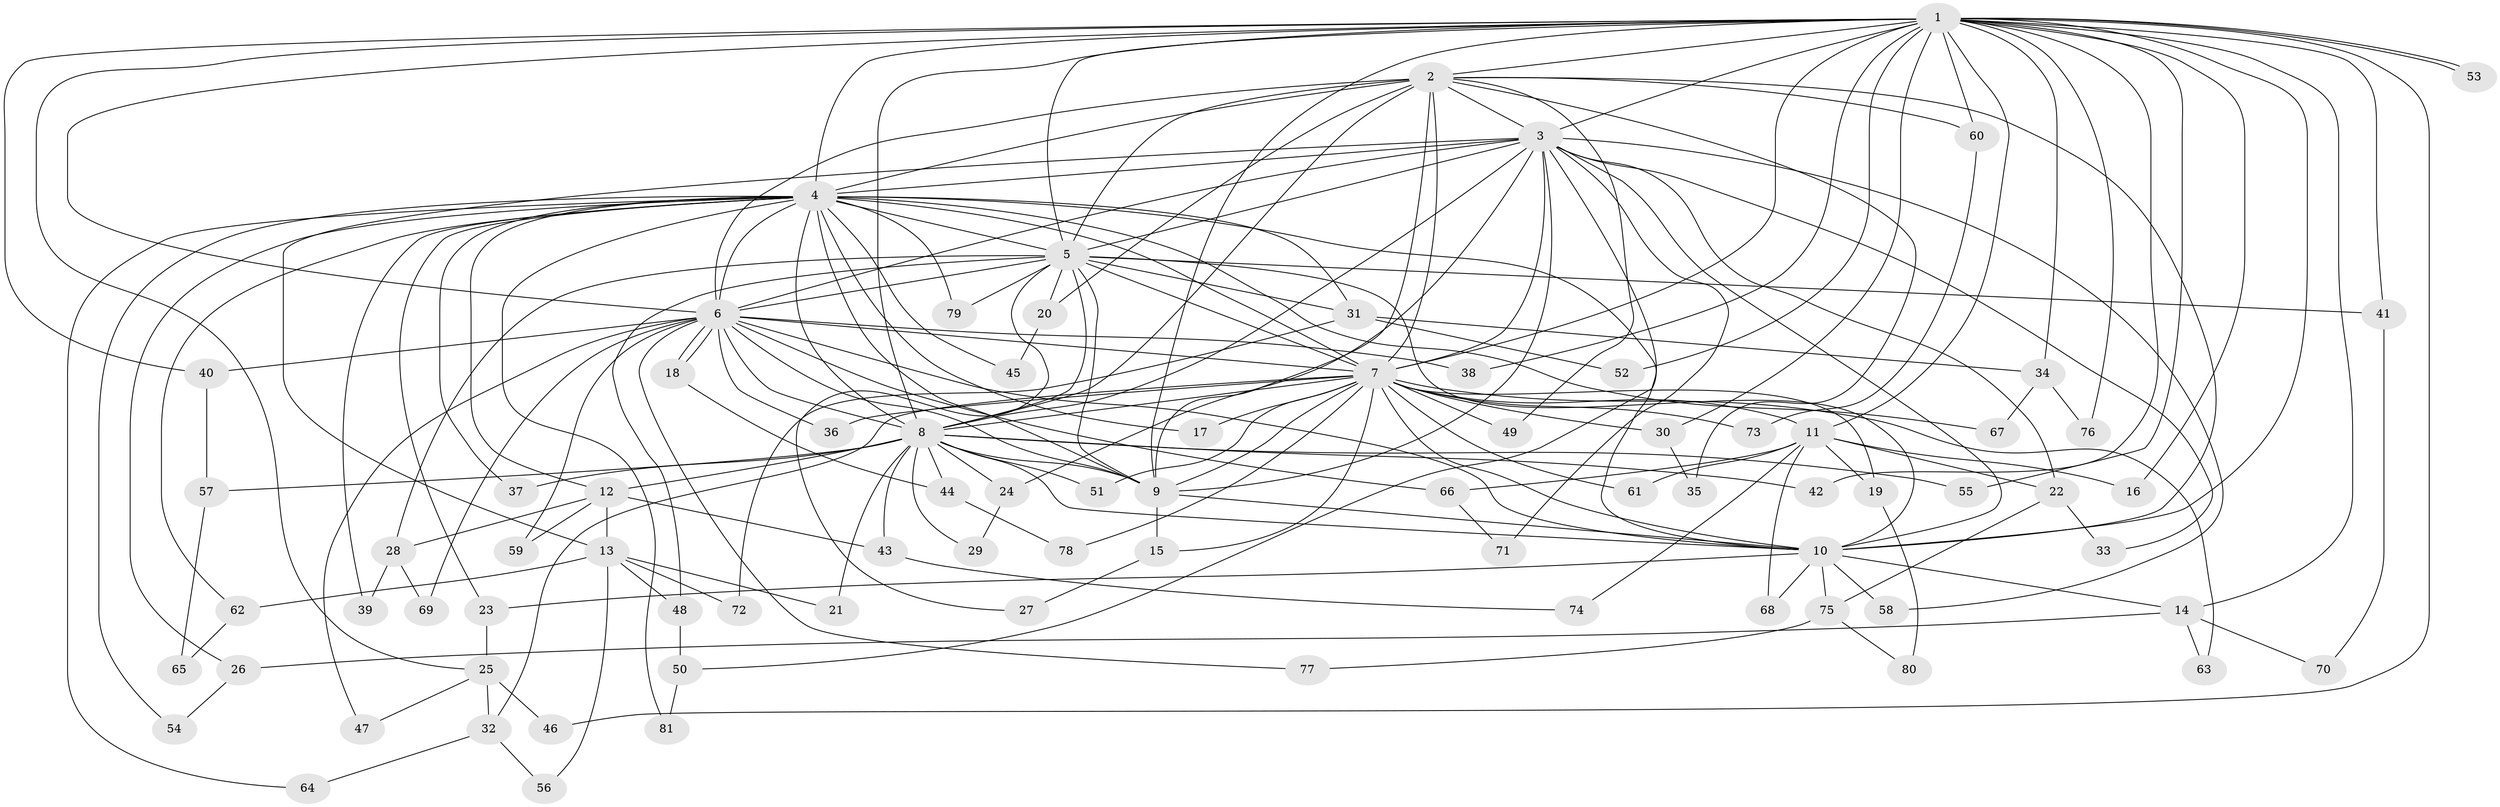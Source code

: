 // Generated by graph-tools (version 1.1) at 2025/01/03/09/25 03:01:36]
// undirected, 81 vertices, 187 edges
graph export_dot {
graph [start="1"]
  node [color=gray90,style=filled];
  1;
  2;
  3;
  4;
  5;
  6;
  7;
  8;
  9;
  10;
  11;
  12;
  13;
  14;
  15;
  16;
  17;
  18;
  19;
  20;
  21;
  22;
  23;
  24;
  25;
  26;
  27;
  28;
  29;
  30;
  31;
  32;
  33;
  34;
  35;
  36;
  37;
  38;
  39;
  40;
  41;
  42;
  43;
  44;
  45;
  46;
  47;
  48;
  49;
  50;
  51;
  52;
  53;
  54;
  55;
  56;
  57;
  58;
  59;
  60;
  61;
  62;
  63;
  64;
  65;
  66;
  67;
  68;
  69;
  70;
  71;
  72;
  73;
  74;
  75;
  76;
  77;
  78;
  79;
  80;
  81;
  1 -- 2;
  1 -- 3;
  1 -- 4;
  1 -- 5;
  1 -- 6;
  1 -- 7;
  1 -- 8;
  1 -- 9;
  1 -- 10;
  1 -- 11;
  1 -- 14;
  1 -- 16;
  1 -- 25;
  1 -- 30;
  1 -- 34;
  1 -- 38;
  1 -- 40;
  1 -- 41;
  1 -- 42;
  1 -- 46;
  1 -- 52;
  1 -- 53;
  1 -- 53;
  1 -- 55;
  1 -- 60;
  1 -- 76;
  2 -- 3;
  2 -- 4;
  2 -- 5;
  2 -- 6;
  2 -- 7;
  2 -- 8;
  2 -- 9;
  2 -- 10;
  2 -- 20;
  2 -- 35;
  2 -- 49;
  2 -- 60;
  3 -- 4;
  3 -- 5;
  3 -- 6;
  3 -- 7;
  3 -- 8;
  3 -- 9;
  3 -- 10;
  3 -- 13;
  3 -- 22;
  3 -- 24;
  3 -- 33;
  3 -- 50;
  3 -- 58;
  3 -- 71;
  4 -- 5;
  4 -- 6;
  4 -- 7;
  4 -- 8;
  4 -- 9;
  4 -- 10;
  4 -- 12;
  4 -- 17;
  4 -- 23;
  4 -- 26;
  4 -- 31;
  4 -- 37;
  4 -- 39;
  4 -- 45;
  4 -- 54;
  4 -- 62;
  4 -- 64;
  4 -- 67;
  4 -- 79;
  4 -- 81;
  5 -- 6;
  5 -- 7;
  5 -- 8;
  5 -- 9;
  5 -- 10;
  5 -- 20;
  5 -- 27;
  5 -- 28;
  5 -- 31;
  5 -- 41;
  5 -- 48;
  5 -- 79;
  6 -- 7;
  6 -- 8;
  6 -- 9;
  6 -- 10;
  6 -- 18;
  6 -- 18;
  6 -- 36;
  6 -- 38;
  6 -- 40;
  6 -- 47;
  6 -- 59;
  6 -- 66;
  6 -- 69;
  6 -- 77;
  7 -- 8;
  7 -- 9;
  7 -- 10;
  7 -- 11;
  7 -- 15;
  7 -- 17;
  7 -- 19;
  7 -- 30;
  7 -- 32;
  7 -- 36;
  7 -- 49;
  7 -- 51;
  7 -- 61;
  7 -- 63;
  7 -- 73;
  7 -- 78;
  8 -- 9;
  8 -- 10;
  8 -- 12;
  8 -- 21;
  8 -- 24;
  8 -- 29;
  8 -- 37;
  8 -- 42;
  8 -- 43;
  8 -- 44;
  8 -- 51;
  8 -- 55;
  8 -- 57;
  9 -- 10;
  9 -- 15;
  10 -- 14;
  10 -- 23;
  10 -- 58;
  10 -- 68;
  10 -- 75;
  11 -- 16;
  11 -- 19;
  11 -- 22;
  11 -- 61;
  11 -- 66;
  11 -- 68;
  11 -- 74;
  12 -- 13;
  12 -- 28;
  12 -- 43;
  12 -- 59;
  13 -- 21;
  13 -- 48;
  13 -- 56;
  13 -- 62;
  13 -- 72;
  14 -- 26;
  14 -- 63;
  14 -- 70;
  15 -- 27;
  18 -- 44;
  19 -- 80;
  20 -- 45;
  22 -- 33;
  22 -- 75;
  23 -- 25;
  24 -- 29;
  25 -- 32;
  25 -- 46;
  25 -- 47;
  26 -- 54;
  28 -- 39;
  28 -- 69;
  30 -- 35;
  31 -- 34;
  31 -- 52;
  31 -- 72;
  32 -- 56;
  32 -- 64;
  34 -- 67;
  34 -- 76;
  40 -- 57;
  41 -- 70;
  43 -- 74;
  44 -- 78;
  48 -- 50;
  50 -- 81;
  57 -- 65;
  60 -- 73;
  62 -- 65;
  66 -- 71;
  75 -- 77;
  75 -- 80;
}
